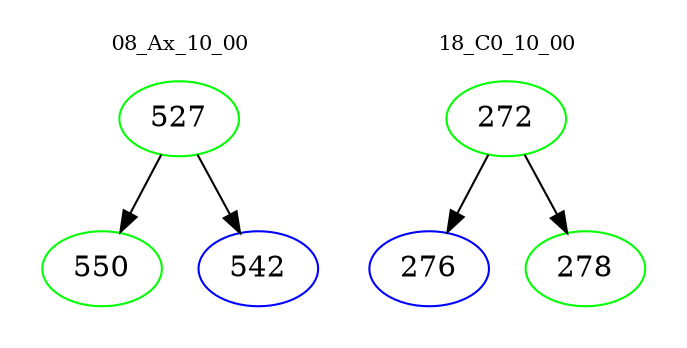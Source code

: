 digraph{
subgraph cluster_0 {
color = white
label = "08_Ax_10_00";
fontsize=10;
T0_527 [label="527", color="green"]
T0_527 -> T0_550 [color="black"]
T0_550 [label="550", color="green"]
T0_527 -> T0_542 [color="black"]
T0_542 [label="542", color="blue"]
}
subgraph cluster_1 {
color = white
label = "18_C0_10_00";
fontsize=10;
T1_272 [label="272", color="green"]
T1_272 -> T1_276 [color="black"]
T1_276 [label="276", color="blue"]
T1_272 -> T1_278 [color="black"]
T1_278 [label="278", color="green"]
}
}
